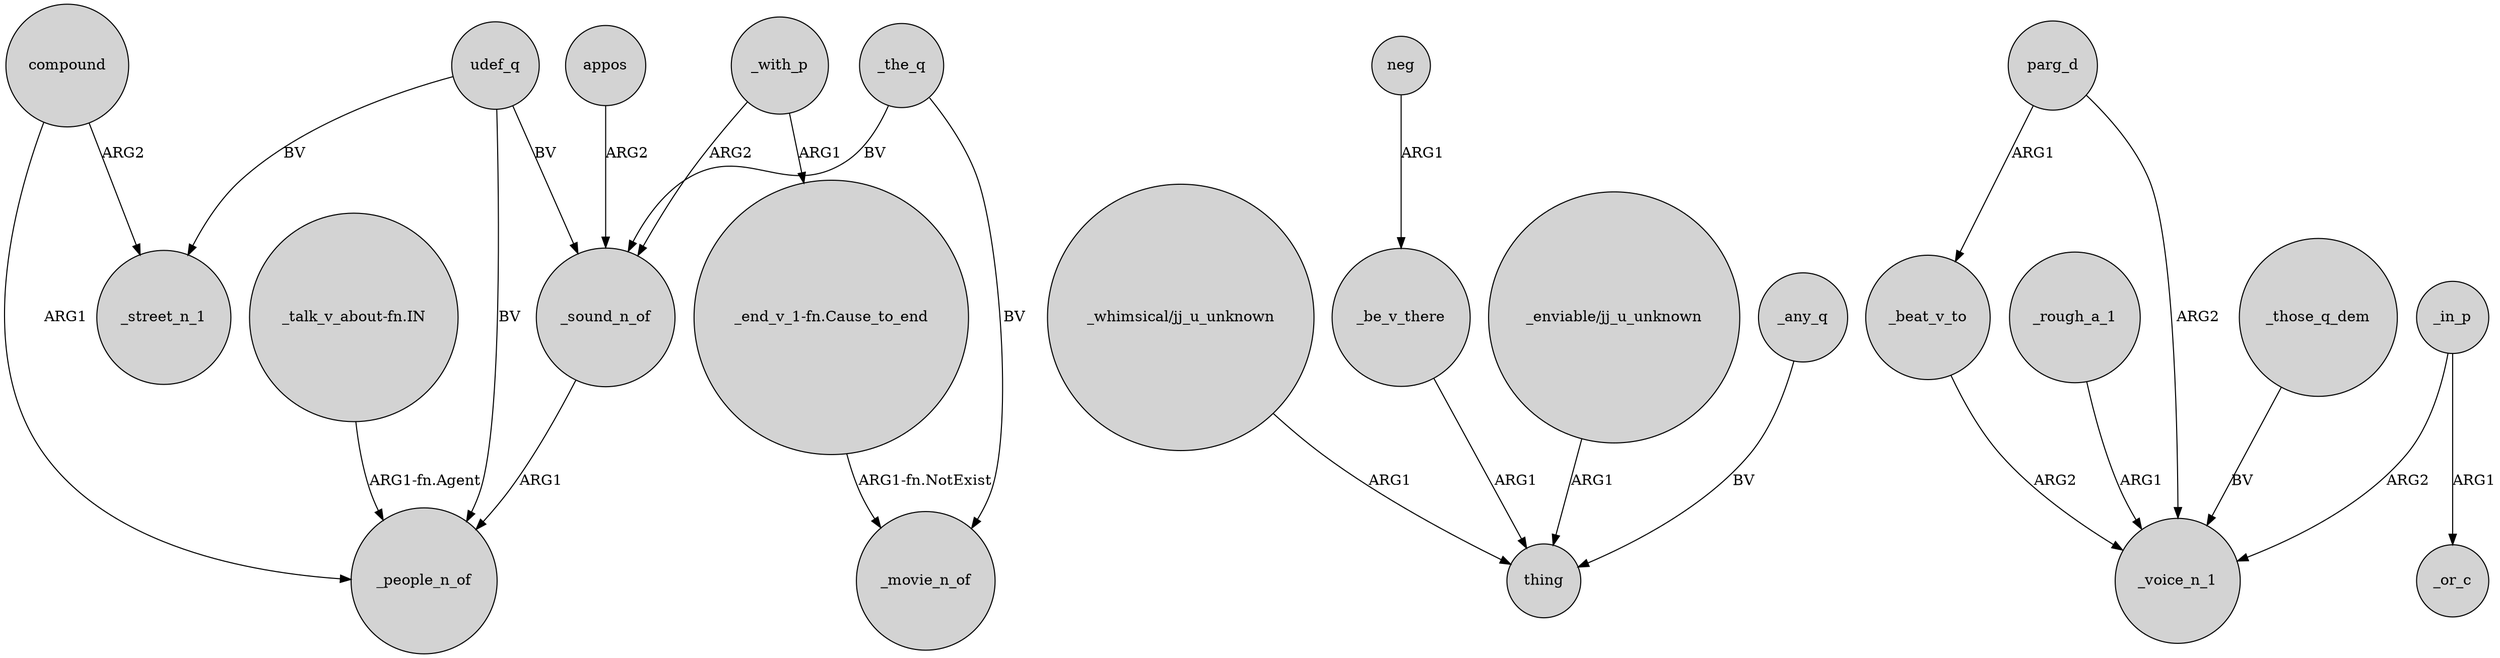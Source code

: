 digraph {
	node [shape=circle style=filled]
	appos -> _sound_n_of [label=ARG2]
	_with_p -> _sound_n_of [label=ARG2]
	"_whimsical/jj_u_unknown" -> thing [label=ARG1]
	parg_d -> _voice_n_1 [label=ARG2]
	_rough_a_1 -> _voice_n_1 [label=ARG1]
	_be_v_there -> thing [label=ARG1]
	udef_q -> _street_n_1 [label=BV]
	_the_q -> _sound_n_of [label=BV]
	_in_p -> _voice_n_1 [label=ARG2]
	_the_q -> _movie_n_of [label=BV]
	_in_p -> _or_c [label=ARG1]
	udef_q -> _people_n_of [label=BV]
	_sound_n_of -> _people_n_of [label=ARG1]
	compound -> _street_n_1 [label=ARG2]
	"_talk_v_about-fn.IN" -> _people_n_of [label="ARG1-fn.Agent"]
	parg_d -> _beat_v_to [label=ARG1]
	_those_q_dem -> _voice_n_1 [label=BV]
	_beat_v_to -> _voice_n_1 [label=ARG2]
	udef_q -> _sound_n_of [label=BV]
	"_end_v_1-fn.Cause_to_end" -> _movie_n_of [label="ARG1-fn.NotExist"]
	neg -> _be_v_there [label=ARG1]
	"_enviable/jj_u_unknown" -> thing [label=ARG1]
	compound -> _people_n_of [label=ARG1]
	_with_p -> "_end_v_1-fn.Cause_to_end" [label=ARG1]
	_any_q -> thing [label=BV]
}
